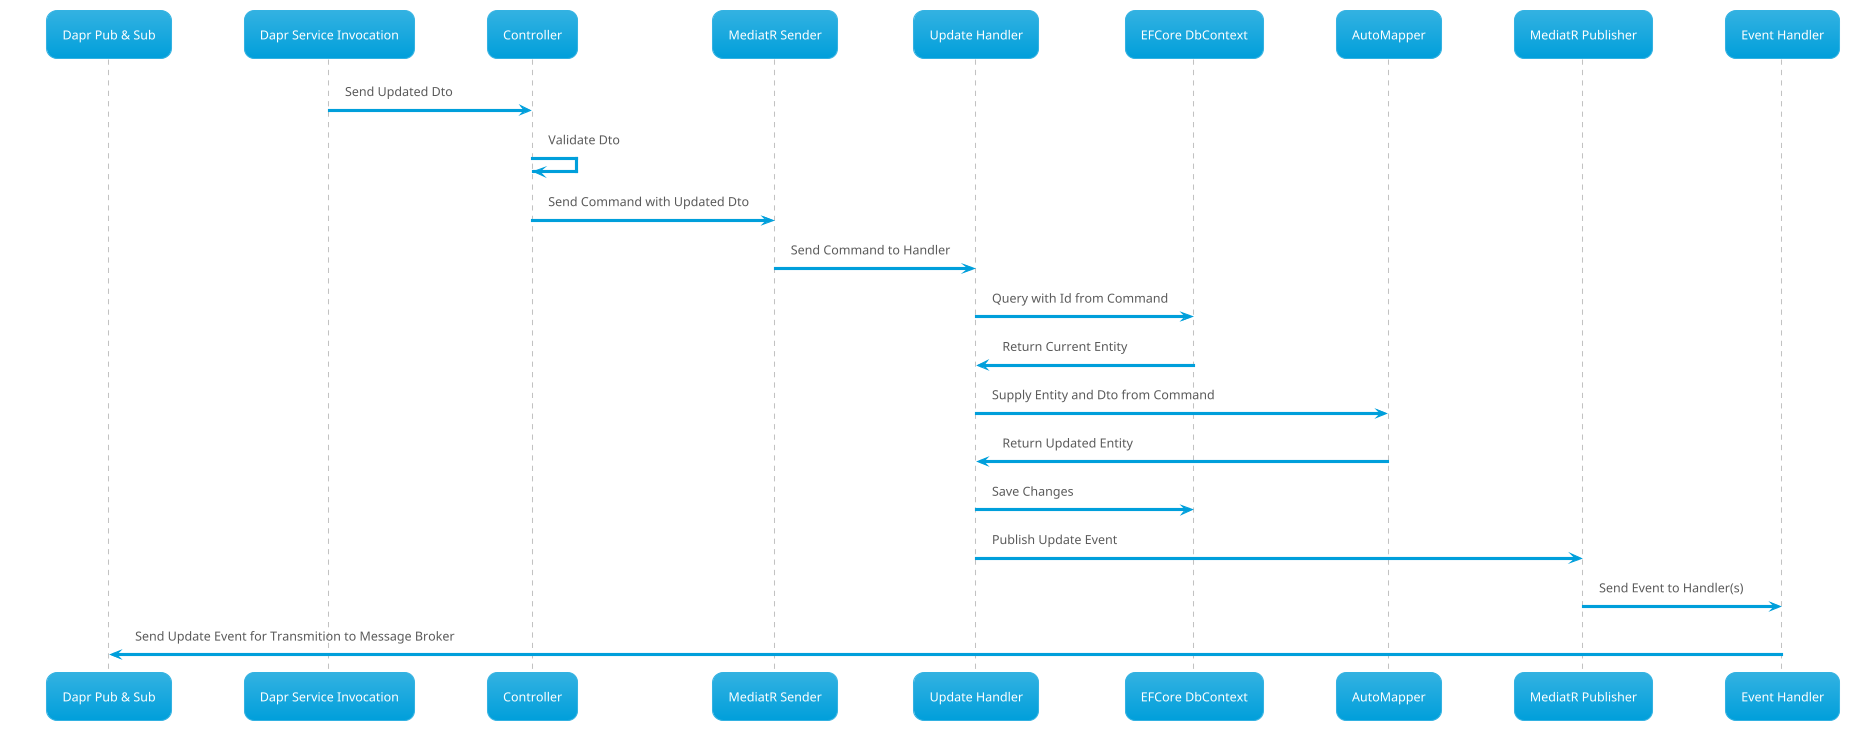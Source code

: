 @startuml Update Operation
!theme bluegray

participant "Dapr Pub & Sub" as DaprPS
participant "Dapr Service Invocation" as DaprSI
participant Controller as Ctrl
participant "MediatR Sender" as Send
participant "Update Handler" as Hndlr
participant "EFCore DbContext" as DB
participant AutoMapper as Map
participant "MediatR Publisher" as Pub
participant "Event Handler" as EHndlr

DaprSI -> Ctrl : Send Updated Dto
Ctrl -> Ctrl : Validate Dto
Ctrl -> Send : Send Command with Updated Dto
Send -> Hndlr : Send Command to Handler
Hndlr -> DB : Query with Id from Command
Hndlr <- DB : Return Current Entity
Hndlr -> Map : Supply Entity and Dto from Command
Hndlr <- Map : Return Updated Entity
Hndlr -> DB : Save Changes
Hndlr -> Pub : Publish Update Event
Pub -> EHndlr : Send Event to Handler(s)
DaprPS <- EHndlr : Send Update Event for Transmition to Message Broker

@enduml
